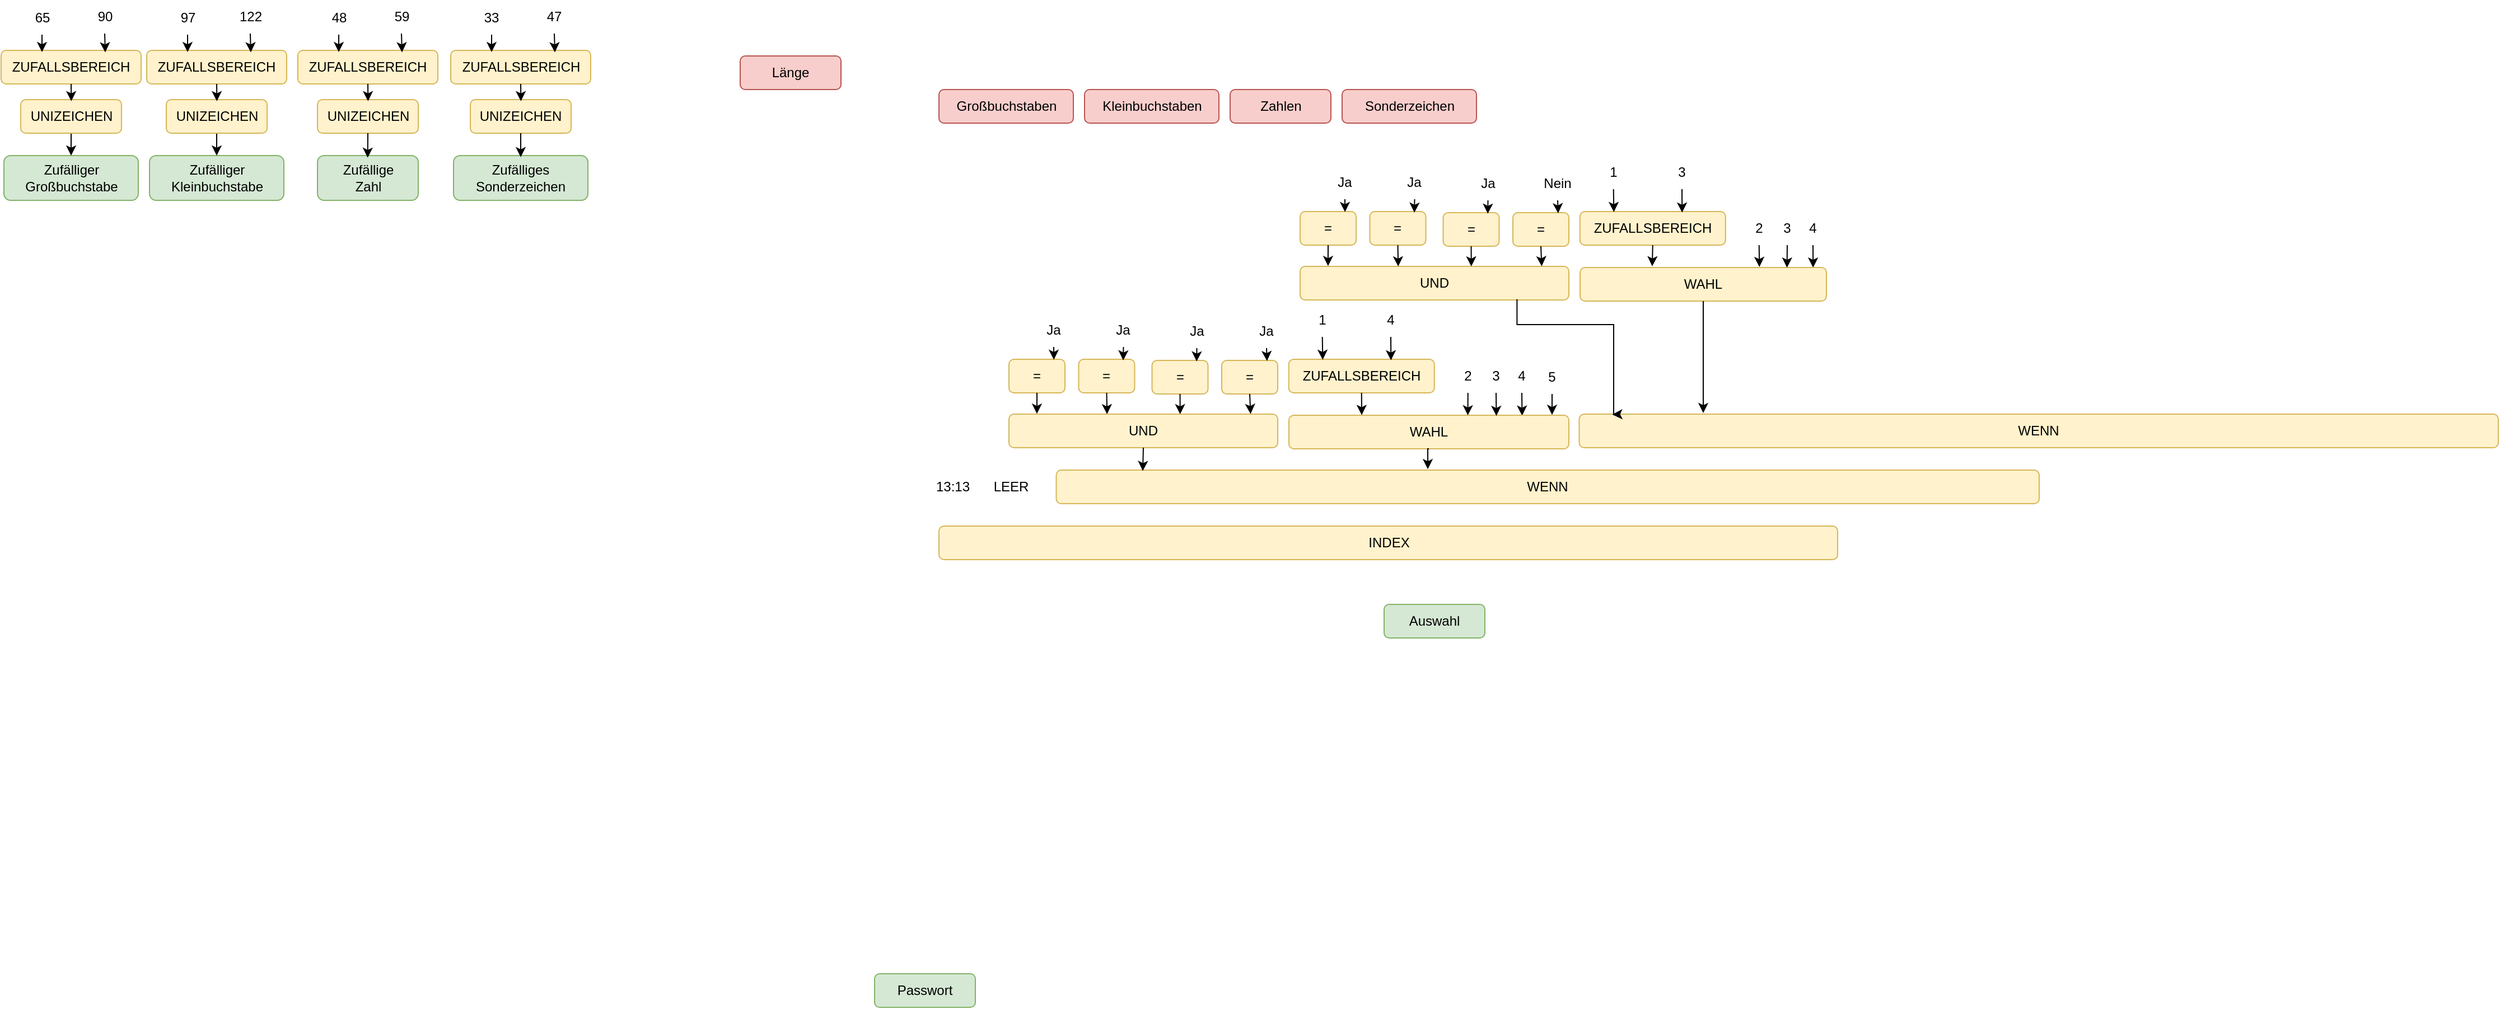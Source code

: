 <mxfile version="21.8.1" type="github">
  <diagram name="Seite-1" id="nKYYwXj5oOyGXuHnyCno">
    <mxGraphModel dx="2876" dy="1071" grid="1" gridSize="10" guides="1" tooltips="1" connect="1" arrows="1" fold="1" page="1" pageScale="1" pageWidth="827" pageHeight="1169" math="0" shadow="0">
      <root>
        <mxCell id="0" />
        <mxCell id="1" parent="0" />
        <mxCell id="CdOR40OmgFl1oFGRCvYQ-68" value="3" style="text;html=1;strokeColor=none;fillColor=none;align=center;verticalAlign=middle;whiteSpace=wrap;rounded=0;" vertex="1" parent="1">
          <mxGeometry x="515" y="351" width="60" height="30" as="geometry" />
        </mxCell>
        <mxCell id="CdOR40OmgFl1oFGRCvYQ-69" value="4" style="text;html=1;strokeColor=none;fillColor=none;align=center;verticalAlign=middle;whiteSpace=wrap;rounded=0;" vertex="1" parent="1">
          <mxGeometry x="538" y="351" width="60" height="30" as="geometry" />
        </mxCell>
        <mxCell id="CdOR40OmgFl1oFGRCvYQ-84" style="edgeStyle=orthogonalEdgeStyle;rounded=0;orthogonalLoop=1;jettySize=auto;html=1;exitX=0.5;exitY=1;exitDx=0;exitDy=0;entryX=0.833;entryY=0.011;entryDx=0;entryDy=0;entryPerimeter=0;" edge="1" parent="1" source="CdOR40OmgFl1oFGRCvYQ-69" target="CdOR40OmgFl1oFGRCvYQ-63">
          <mxGeometry relative="1" as="geometry" />
        </mxCell>
        <mxCell id="CdOR40OmgFl1oFGRCvYQ-70" value="5" style="text;html=1;strokeColor=none;fillColor=none;align=center;verticalAlign=middle;whiteSpace=wrap;rounded=0;" vertex="1" parent="1">
          <mxGeometry x="565" y="352" width="60" height="30" as="geometry" />
        </mxCell>
        <mxCell id="CdOR40OmgFl1oFGRCvYQ-1" value="Länge" style="rounded=1;whiteSpace=wrap;html=1;fillColor=#f8cecc;strokeColor=#b85450;" vertex="1" parent="1">
          <mxGeometry x="-130" y="80" width="90" height="30" as="geometry" />
        </mxCell>
        <mxCell id="CdOR40OmgFl1oFGRCvYQ-2" value="Großbuchstaben" style="rounded=1;whiteSpace=wrap;html=1;fillColor=#f8cecc;strokeColor=#b85450;" vertex="1" parent="1">
          <mxGeometry x="47.5" y="110" width="120" height="30" as="geometry" />
        </mxCell>
        <mxCell id="CdOR40OmgFl1oFGRCvYQ-4" value="Kleinbuchstaben" style="rounded=1;whiteSpace=wrap;html=1;fillColor=#f8cecc;strokeColor=#b85450;" vertex="1" parent="1">
          <mxGeometry x="177.5" y="110" width="120" height="30" as="geometry" />
        </mxCell>
        <mxCell id="CdOR40OmgFl1oFGRCvYQ-5" value="Zahlen" style="rounded=1;whiteSpace=wrap;html=1;fillColor=#f8cecc;strokeColor=#b85450;" vertex="1" parent="1">
          <mxGeometry x="307.5" y="110" width="90" height="30" as="geometry" />
        </mxCell>
        <mxCell id="CdOR40OmgFl1oFGRCvYQ-6" value="Sonderzeichen" style="rounded=1;whiteSpace=wrap;html=1;fillColor=#f8cecc;strokeColor=#b85450;" vertex="1" parent="1">
          <mxGeometry x="407.5" y="110" width="120" height="30" as="geometry" />
        </mxCell>
        <mxCell id="CdOR40OmgFl1oFGRCvYQ-8" value="Passwort" style="rounded=1;whiteSpace=wrap;html=1;fillColor=#d5e8d4;strokeColor=#82b366;" vertex="1" parent="1">
          <mxGeometry x="-10" y="900" width="90" height="30" as="geometry" />
        </mxCell>
        <mxCell id="CdOR40OmgFl1oFGRCvYQ-9" value="Auswahl" style="rounded=1;whiteSpace=wrap;html=1;fillColor=#d5e8d4;strokeColor=#82b366;" vertex="1" parent="1">
          <mxGeometry x="445" y="570" width="90" height="30" as="geometry" />
        </mxCell>
        <mxCell id="CdOR40OmgFl1oFGRCvYQ-11" value="Zufälliger&lt;br&gt;Großbuchstabe" style="rounded=1;whiteSpace=wrap;html=1;fillColor=#d5e8d4;strokeColor=#82b366;" vertex="1" parent="1">
          <mxGeometry x="-787.5" y="169" width="120" height="40" as="geometry" />
        </mxCell>
        <mxCell id="CdOR40OmgFl1oFGRCvYQ-12" value="Zufälliger&lt;br&gt;Kleinbuchstabe" style="rounded=1;whiteSpace=wrap;html=1;fillColor=#d5e8d4;strokeColor=#82b366;" vertex="1" parent="1">
          <mxGeometry x="-657.5" y="169" width="120" height="40" as="geometry" />
        </mxCell>
        <mxCell id="CdOR40OmgFl1oFGRCvYQ-14" value="Zufällige&lt;br&gt;Zahl" style="rounded=1;whiteSpace=wrap;html=1;fillColor=#d5e8d4;strokeColor=#82b366;" vertex="1" parent="1">
          <mxGeometry x="-507.5" y="169" width="90" height="40" as="geometry" />
        </mxCell>
        <mxCell id="CdOR40OmgFl1oFGRCvYQ-15" value="Zufälliges&lt;br&gt;Sonderzeichen" style="rounded=1;whiteSpace=wrap;html=1;fillColor=#d5e8d4;strokeColor=#82b366;" vertex="1" parent="1">
          <mxGeometry x="-386" y="169" width="120" height="40" as="geometry" />
        </mxCell>
        <mxCell id="CdOR40OmgFl1oFGRCvYQ-17" value="UNIZEICHEN" style="rounded=1;whiteSpace=wrap;html=1;fillColor=#fff2cc;strokeColor=#d6b656;" vertex="1" parent="1">
          <mxGeometry x="-371" y="119" width="90" height="30" as="geometry" />
        </mxCell>
        <mxCell id="CdOR40OmgFl1oFGRCvYQ-18" value="ZUFALLSBEREICH" style="rounded=1;whiteSpace=wrap;html=1;fillColor=#fff2cc;strokeColor=#d6b656;" vertex="1" parent="1">
          <mxGeometry x="-388.5" y="75" width="125" height="30" as="geometry" />
        </mxCell>
        <mxCell id="CdOR40OmgFl1oFGRCvYQ-19" value="33" style="text;html=1;strokeColor=none;fillColor=none;align=center;verticalAlign=middle;whiteSpace=wrap;rounded=0;" vertex="1" parent="1">
          <mxGeometry x="-382" y="31" width="60" height="30" as="geometry" />
        </mxCell>
        <mxCell id="CdOR40OmgFl1oFGRCvYQ-20" value="47" style="text;html=1;strokeColor=none;fillColor=none;align=center;verticalAlign=middle;whiteSpace=wrap;rounded=0;" vertex="1" parent="1">
          <mxGeometry x="-326" y="30" width="60" height="30" as="geometry" />
        </mxCell>
        <mxCell id="CdOR40OmgFl1oFGRCvYQ-22" style="edgeStyle=orthogonalEdgeStyle;rounded=0;orthogonalLoop=1;jettySize=auto;html=1;exitX=0.5;exitY=1;exitDx=0;exitDy=0;entryX=0.292;entryY=0.051;entryDx=0;entryDy=0;entryPerimeter=0;" edge="1" parent="1" source="CdOR40OmgFl1oFGRCvYQ-19" target="CdOR40OmgFl1oFGRCvYQ-18">
          <mxGeometry relative="1" as="geometry" />
        </mxCell>
        <mxCell id="CdOR40OmgFl1oFGRCvYQ-23" style="edgeStyle=orthogonalEdgeStyle;rounded=0;orthogonalLoop=1;jettySize=auto;html=1;exitX=0.5;exitY=1;exitDx=0;exitDy=0;entryX=0.744;entryY=0.058;entryDx=0;entryDy=0;entryPerimeter=0;" edge="1" parent="1" source="CdOR40OmgFl1oFGRCvYQ-20" target="CdOR40OmgFl1oFGRCvYQ-18">
          <mxGeometry relative="1" as="geometry" />
        </mxCell>
        <mxCell id="CdOR40OmgFl1oFGRCvYQ-24" style="edgeStyle=orthogonalEdgeStyle;rounded=0;orthogonalLoop=1;jettySize=auto;html=1;exitX=0.5;exitY=1;exitDx=0;exitDy=0;entryX=0.502;entryY=0.046;entryDx=0;entryDy=0;entryPerimeter=0;" edge="1" parent="1" source="CdOR40OmgFl1oFGRCvYQ-18" target="CdOR40OmgFl1oFGRCvYQ-17">
          <mxGeometry relative="1" as="geometry" />
        </mxCell>
        <mxCell id="CdOR40OmgFl1oFGRCvYQ-25" style="edgeStyle=orthogonalEdgeStyle;rounded=0;orthogonalLoop=1;jettySize=auto;html=1;exitX=0.5;exitY=1;exitDx=0;exitDy=0;entryX=0.5;entryY=0.035;entryDx=0;entryDy=0;entryPerimeter=0;" edge="1" parent="1" source="CdOR40OmgFl1oFGRCvYQ-17" target="CdOR40OmgFl1oFGRCvYQ-15">
          <mxGeometry relative="1" as="geometry" />
        </mxCell>
        <mxCell id="CdOR40OmgFl1oFGRCvYQ-56" style="edgeStyle=orthogonalEdgeStyle;rounded=0;orthogonalLoop=1;jettySize=auto;html=1;exitX=0.5;exitY=1;exitDx=0;exitDy=0;entryX=0.5;entryY=0;entryDx=0;entryDy=0;" edge="1" parent="1" source="CdOR40OmgFl1oFGRCvYQ-26" target="CdOR40OmgFl1oFGRCvYQ-12">
          <mxGeometry relative="1" as="geometry" />
        </mxCell>
        <mxCell id="CdOR40OmgFl1oFGRCvYQ-26" value="UNIZEICHEN" style="rounded=1;whiteSpace=wrap;html=1;fillColor=#fff2cc;strokeColor=#d6b656;" vertex="1" parent="1">
          <mxGeometry x="-642.5" y="119" width="90" height="30" as="geometry" />
        </mxCell>
        <mxCell id="CdOR40OmgFl1oFGRCvYQ-27" value="ZUFALLSBEREICH" style="rounded=1;whiteSpace=wrap;html=1;fillColor=#fff2cc;strokeColor=#d6b656;" vertex="1" parent="1">
          <mxGeometry x="-660" y="75" width="125" height="30" as="geometry" />
        </mxCell>
        <mxCell id="CdOR40OmgFl1oFGRCvYQ-28" value="97" style="text;html=1;strokeColor=none;fillColor=none;align=center;verticalAlign=middle;whiteSpace=wrap;rounded=0;" vertex="1" parent="1">
          <mxGeometry x="-653.5" y="31" width="60" height="30" as="geometry" />
        </mxCell>
        <mxCell id="CdOR40OmgFl1oFGRCvYQ-29" value="122" style="text;html=1;strokeColor=none;fillColor=none;align=center;verticalAlign=middle;whiteSpace=wrap;rounded=0;" vertex="1" parent="1">
          <mxGeometry x="-597.5" y="30" width="60" height="30" as="geometry" />
        </mxCell>
        <mxCell id="CdOR40OmgFl1oFGRCvYQ-30" style="edgeStyle=orthogonalEdgeStyle;rounded=0;orthogonalLoop=1;jettySize=auto;html=1;exitX=0.5;exitY=1;exitDx=0;exitDy=0;entryX=0.292;entryY=0.051;entryDx=0;entryDy=0;entryPerimeter=0;" edge="1" parent="1" source="CdOR40OmgFl1oFGRCvYQ-28" target="CdOR40OmgFl1oFGRCvYQ-27">
          <mxGeometry relative="1" as="geometry" />
        </mxCell>
        <mxCell id="CdOR40OmgFl1oFGRCvYQ-31" style="edgeStyle=orthogonalEdgeStyle;rounded=0;orthogonalLoop=1;jettySize=auto;html=1;exitX=0.5;exitY=1;exitDx=0;exitDy=0;entryX=0.744;entryY=0.058;entryDx=0;entryDy=0;entryPerimeter=0;" edge="1" parent="1" source="CdOR40OmgFl1oFGRCvYQ-29" target="CdOR40OmgFl1oFGRCvYQ-27">
          <mxGeometry relative="1" as="geometry" />
        </mxCell>
        <mxCell id="CdOR40OmgFl1oFGRCvYQ-32" style="edgeStyle=orthogonalEdgeStyle;rounded=0;orthogonalLoop=1;jettySize=auto;html=1;exitX=0.5;exitY=1;exitDx=0;exitDy=0;entryX=0.502;entryY=0.046;entryDx=0;entryDy=0;entryPerimeter=0;" edge="1" parent="1" source="CdOR40OmgFl1oFGRCvYQ-27" target="CdOR40OmgFl1oFGRCvYQ-26">
          <mxGeometry relative="1" as="geometry" />
        </mxCell>
        <mxCell id="CdOR40OmgFl1oFGRCvYQ-57" style="edgeStyle=orthogonalEdgeStyle;rounded=0;orthogonalLoop=1;jettySize=auto;html=1;exitX=0.5;exitY=1;exitDx=0;exitDy=0;entryX=0.5;entryY=0;entryDx=0;entryDy=0;" edge="1" parent="1" source="CdOR40OmgFl1oFGRCvYQ-33" target="CdOR40OmgFl1oFGRCvYQ-11">
          <mxGeometry relative="1" as="geometry" />
        </mxCell>
        <mxCell id="CdOR40OmgFl1oFGRCvYQ-33" value="UNIZEICHEN" style="rounded=1;whiteSpace=wrap;html=1;fillColor=#fff2cc;strokeColor=#d6b656;" vertex="1" parent="1">
          <mxGeometry x="-772.5" y="119" width="90" height="30" as="geometry" />
        </mxCell>
        <mxCell id="CdOR40OmgFl1oFGRCvYQ-34" value="ZUFALLSBEREICH" style="rounded=1;whiteSpace=wrap;html=1;fillColor=#fff2cc;strokeColor=#d6b656;" vertex="1" parent="1">
          <mxGeometry x="-790" y="75" width="125" height="30" as="geometry" />
        </mxCell>
        <mxCell id="CdOR40OmgFl1oFGRCvYQ-35" value="65" style="text;html=1;strokeColor=none;fillColor=none;align=center;verticalAlign=middle;whiteSpace=wrap;rounded=0;" vertex="1" parent="1">
          <mxGeometry x="-783.5" y="31" width="60" height="30" as="geometry" />
        </mxCell>
        <mxCell id="CdOR40OmgFl1oFGRCvYQ-36" value="90" style="text;html=1;strokeColor=none;fillColor=none;align=center;verticalAlign=middle;whiteSpace=wrap;rounded=0;" vertex="1" parent="1">
          <mxGeometry x="-727.5" y="30" width="60" height="30" as="geometry" />
        </mxCell>
        <mxCell id="CdOR40OmgFl1oFGRCvYQ-37" style="edgeStyle=orthogonalEdgeStyle;rounded=0;orthogonalLoop=1;jettySize=auto;html=1;exitX=0.5;exitY=1;exitDx=0;exitDy=0;entryX=0.292;entryY=0.051;entryDx=0;entryDy=0;entryPerimeter=0;" edge="1" parent="1" source="CdOR40OmgFl1oFGRCvYQ-35" target="CdOR40OmgFl1oFGRCvYQ-34">
          <mxGeometry relative="1" as="geometry" />
        </mxCell>
        <mxCell id="CdOR40OmgFl1oFGRCvYQ-38" style="edgeStyle=orthogonalEdgeStyle;rounded=0;orthogonalLoop=1;jettySize=auto;html=1;exitX=0.5;exitY=1;exitDx=0;exitDy=0;entryX=0.744;entryY=0.058;entryDx=0;entryDy=0;entryPerimeter=0;" edge="1" parent="1" source="CdOR40OmgFl1oFGRCvYQ-36" target="CdOR40OmgFl1oFGRCvYQ-34">
          <mxGeometry relative="1" as="geometry" />
        </mxCell>
        <mxCell id="CdOR40OmgFl1oFGRCvYQ-39" style="edgeStyle=orthogonalEdgeStyle;rounded=0;orthogonalLoop=1;jettySize=auto;html=1;exitX=0.5;exitY=1;exitDx=0;exitDy=0;entryX=0.502;entryY=0.046;entryDx=0;entryDy=0;entryPerimeter=0;" edge="1" parent="1" source="CdOR40OmgFl1oFGRCvYQ-34" target="CdOR40OmgFl1oFGRCvYQ-33">
          <mxGeometry relative="1" as="geometry" />
        </mxCell>
        <mxCell id="CdOR40OmgFl1oFGRCvYQ-47" value="UNIZEICHEN" style="rounded=1;whiteSpace=wrap;html=1;fillColor=#fff2cc;strokeColor=#d6b656;" vertex="1" parent="1">
          <mxGeometry x="-507.5" y="119" width="90" height="30" as="geometry" />
        </mxCell>
        <mxCell id="CdOR40OmgFl1oFGRCvYQ-48" value="ZUFALLSBEREICH" style="rounded=1;whiteSpace=wrap;html=1;fillColor=#fff2cc;strokeColor=#d6b656;" vertex="1" parent="1">
          <mxGeometry x="-525" y="75" width="125" height="30" as="geometry" />
        </mxCell>
        <mxCell id="CdOR40OmgFl1oFGRCvYQ-49" value="48" style="text;html=1;strokeColor=none;fillColor=none;align=center;verticalAlign=middle;whiteSpace=wrap;rounded=0;" vertex="1" parent="1">
          <mxGeometry x="-518.5" y="31" width="60" height="30" as="geometry" />
        </mxCell>
        <mxCell id="CdOR40OmgFl1oFGRCvYQ-50" value="59" style="text;html=1;strokeColor=none;fillColor=none;align=center;verticalAlign=middle;whiteSpace=wrap;rounded=0;" vertex="1" parent="1">
          <mxGeometry x="-462.5" y="30" width="60" height="30" as="geometry" />
        </mxCell>
        <mxCell id="CdOR40OmgFl1oFGRCvYQ-51" style="edgeStyle=orthogonalEdgeStyle;rounded=0;orthogonalLoop=1;jettySize=auto;html=1;exitX=0.5;exitY=1;exitDx=0;exitDy=0;entryX=0.292;entryY=0.051;entryDx=0;entryDy=0;entryPerimeter=0;" edge="1" parent="1" source="CdOR40OmgFl1oFGRCvYQ-49" target="CdOR40OmgFl1oFGRCvYQ-48">
          <mxGeometry relative="1" as="geometry" />
        </mxCell>
        <mxCell id="CdOR40OmgFl1oFGRCvYQ-52" style="edgeStyle=orthogonalEdgeStyle;rounded=0;orthogonalLoop=1;jettySize=auto;html=1;exitX=0.5;exitY=1;exitDx=0;exitDy=0;entryX=0.744;entryY=0.058;entryDx=0;entryDy=0;entryPerimeter=0;" edge="1" parent="1" source="CdOR40OmgFl1oFGRCvYQ-50" target="CdOR40OmgFl1oFGRCvYQ-48">
          <mxGeometry relative="1" as="geometry" />
        </mxCell>
        <mxCell id="CdOR40OmgFl1oFGRCvYQ-53" style="edgeStyle=orthogonalEdgeStyle;rounded=0;orthogonalLoop=1;jettySize=auto;html=1;exitX=0.5;exitY=1;exitDx=0;exitDy=0;entryX=0.502;entryY=0.046;entryDx=0;entryDy=0;entryPerimeter=0;" edge="1" parent="1" source="CdOR40OmgFl1oFGRCvYQ-48" target="CdOR40OmgFl1oFGRCvYQ-47">
          <mxGeometry relative="1" as="geometry" />
        </mxCell>
        <mxCell id="CdOR40OmgFl1oFGRCvYQ-54" style="edgeStyle=orthogonalEdgeStyle;rounded=0;orthogonalLoop=1;jettySize=auto;html=1;exitX=0.5;exitY=1;exitDx=0;exitDy=0;entryX=0.498;entryY=0.048;entryDx=0;entryDy=0;entryPerimeter=0;" edge="1" parent="1" source="CdOR40OmgFl1oFGRCvYQ-47" target="CdOR40OmgFl1oFGRCvYQ-14">
          <mxGeometry relative="1" as="geometry" />
        </mxCell>
        <mxCell id="CdOR40OmgFl1oFGRCvYQ-58" value="INDEX" style="rounded=1;whiteSpace=wrap;html=1;fillColor=#fff2cc;strokeColor=#d6b656;" vertex="1" parent="1">
          <mxGeometry x="47.5" y="500" width="802.5" height="30" as="geometry" />
        </mxCell>
        <mxCell id="CdOR40OmgFl1oFGRCvYQ-59" value="13:13" style="text;html=1;strokeColor=none;fillColor=none;align=center;verticalAlign=middle;whiteSpace=wrap;rounded=0;" vertex="1" parent="1">
          <mxGeometry x="30" y="450" width="60" height="30" as="geometry" />
        </mxCell>
        <mxCell id="CdOR40OmgFl1oFGRCvYQ-60" value="LEER" style="text;html=1;strokeColor=none;fillColor=none;align=center;verticalAlign=middle;whiteSpace=wrap;rounded=0;" vertex="1" parent="1">
          <mxGeometry x="82.25" y="450" width="60" height="30" as="geometry" />
        </mxCell>
        <mxCell id="CdOR40OmgFl1oFGRCvYQ-61" value="WENN" style="rounded=1;whiteSpace=wrap;html=1;fillColor=#fff2cc;strokeColor=#d6b656;" vertex="1" parent="1">
          <mxGeometry x="152.25" y="450" width="877.75" height="30" as="geometry" />
        </mxCell>
        <mxCell id="CdOR40OmgFl1oFGRCvYQ-62" value="UND" style="rounded=1;whiteSpace=wrap;html=1;fillColor=#fff2cc;strokeColor=#d6b656;" vertex="1" parent="1">
          <mxGeometry x="110" y="400" width="240" height="30" as="geometry" />
        </mxCell>
        <mxCell id="CdOR40OmgFl1oFGRCvYQ-63" value="WAHL" style="rounded=1;whiteSpace=wrap;html=1;fillColor=#fff2cc;strokeColor=#d6b656;" vertex="1" parent="1">
          <mxGeometry x="360" y="401" width="250" height="30" as="geometry" />
        </mxCell>
        <mxCell id="CdOR40OmgFl1oFGRCvYQ-64" value="ZUFALLSBEREICH" style="rounded=1;whiteSpace=wrap;html=1;fillColor=#fff2cc;strokeColor=#d6b656;" vertex="1" parent="1">
          <mxGeometry x="359.87" y="351" width="130" height="30" as="geometry" />
        </mxCell>
        <mxCell id="CdOR40OmgFl1oFGRCvYQ-65" value="1" style="text;html=1;strokeColor=none;fillColor=none;align=center;verticalAlign=middle;whiteSpace=wrap;rounded=0;" vertex="1" parent="1">
          <mxGeometry x="359.87" y="301" width="60" height="30" as="geometry" />
        </mxCell>
        <mxCell id="CdOR40OmgFl1oFGRCvYQ-66" value="4" style="text;html=1;strokeColor=none;fillColor=none;align=center;verticalAlign=middle;whiteSpace=wrap;rounded=0;" vertex="1" parent="1">
          <mxGeometry x="421" y="301" width="60" height="30" as="geometry" />
        </mxCell>
        <mxCell id="CdOR40OmgFl1oFGRCvYQ-67" value="2" style="text;html=1;strokeColor=none;fillColor=none;align=center;verticalAlign=middle;whiteSpace=wrap;rounded=0;" vertex="1" parent="1">
          <mxGeometry x="489.87" y="351" width="60" height="30" as="geometry" />
        </mxCell>
        <mxCell id="CdOR40OmgFl1oFGRCvYQ-71" value="=" style="rounded=1;whiteSpace=wrap;html=1;fillColor=#fff2cc;strokeColor=#d6b656;" vertex="1" parent="1">
          <mxGeometry x="110" y="351" width="50" height="30" as="geometry" />
        </mxCell>
        <mxCell id="CdOR40OmgFl1oFGRCvYQ-72" value="Ja" style="text;html=1;strokeColor=none;fillColor=none;align=center;verticalAlign=middle;whiteSpace=wrap;rounded=0;" vertex="1" parent="1">
          <mxGeometry x="120" y="310" width="60" height="30" as="geometry" />
        </mxCell>
        <mxCell id="CdOR40OmgFl1oFGRCvYQ-73" value="=" style="rounded=1;whiteSpace=wrap;html=1;fillColor=#fff2cc;strokeColor=#d6b656;" vertex="1" parent="1">
          <mxGeometry x="172.25" y="351" width="50" height="30" as="geometry" />
        </mxCell>
        <mxCell id="CdOR40OmgFl1oFGRCvYQ-74" value="Ja" style="text;html=1;strokeColor=none;fillColor=none;align=center;verticalAlign=middle;whiteSpace=wrap;rounded=0;" vertex="1" parent="1">
          <mxGeometry x="182.25" y="310" width="60" height="30" as="geometry" />
        </mxCell>
        <mxCell id="CdOR40OmgFl1oFGRCvYQ-75" value="=" style="rounded=1;whiteSpace=wrap;html=1;fillColor=#fff2cc;strokeColor=#d6b656;" vertex="1" parent="1">
          <mxGeometry x="237.75" y="352" width="50" height="30" as="geometry" />
        </mxCell>
        <mxCell id="CdOR40OmgFl1oFGRCvYQ-76" value="Ja" style="text;html=1;strokeColor=none;fillColor=none;align=center;verticalAlign=middle;whiteSpace=wrap;rounded=0;" vertex="1" parent="1">
          <mxGeometry x="247.75" y="311" width="60" height="30" as="geometry" />
        </mxCell>
        <mxCell id="CdOR40OmgFl1oFGRCvYQ-77" value="=" style="rounded=1;whiteSpace=wrap;html=1;fillColor=#fff2cc;strokeColor=#d6b656;" vertex="1" parent="1">
          <mxGeometry x="300" y="352" width="50" height="30" as="geometry" />
        </mxCell>
        <mxCell id="CdOR40OmgFl1oFGRCvYQ-78" value="Ja" style="text;html=1;strokeColor=none;fillColor=none;align=center;verticalAlign=middle;whiteSpace=wrap;rounded=0;" vertex="1" parent="1">
          <mxGeometry x="310" y="311" width="60" height="30" as="geometry" />
        </mxCell>
        <mxCell id="CdOR40OmgFl1oFGRCvYQ-79" style="edgeStyle=orthogonalEdgeStyle;rounded=0;orthogonalLoop=1;jettySize=auto;html=1;exitX=0.5;exitY=1;exitDx=0;exitDy=0;entryX=0.088;entryY=0.026;entryDx=0;entryDy=0;entryPerimeter=0;" edge="1" parent="1" source="CdOR40OmgFl1oFGRCvYQ-62" target="CdOR40OmgFl1oFGRCvYQ-61">
          <mxGeometry relative="1" as="geometry" />
        </mxCell>
        <mxCell id="CdOR40OmgFl1oFGRCvYQ-80" style="edgeStyle=orthogonalEdgeStyle;rounded=0;orthogonalLoop=1;jettySize=auto;html=1;exitX=0.5;exitY=1;exitDx=0;exitDy=0;entryX=0.378;entryY=-0.03;entryDx=0;entryDy=0;entryPerimeter=0;" edge="1" parent="1" source="CdOR40OmgFl1oFGRCvYQ-63" target="CdOR40OmgFl1oFGRCvYQ-61">
          <mxGeometry relative="1" as="geometry" />
        </mxCell>
        <mxCell id="CdOR40OmgFl1oFGRCvYQ-82" style="edgeStyle=orthogonalEdgeStyle;rounded=0;orthogonalLoop=1;jettySize=auto;html=1;exitX=0.5;exitY=1;exitDx=0;exitDy=0;entryX=0.26;entryY=-0.006;entryDx=0;entryDy=0;entryPerimeter=0;" edge="1" parent="1" source="CdOR40OmgFl1oFGRCvYQ-64" target="CdOR40OmgFl1oFGRCvYQ-63">
          <mxGeometry relative="1" as="geometry" />
        </mxCell>
        <mxCell id="CdOR40OmgFl1oFGRCvYQ-83" style="edgeStyle=orthogonalEdgeStyle;rounded=0;orthogonalLoop=1;jettySize=auto;html=1;exitX=0.5;exitY=1;exitDx=0;exitDy=0;entryX=0.94;entryY=-0.011;entryDx=0;entryDy=0;entryPerimeter=0;" edge="1" parent="1" source="CdOR40OmgFl1oFGRCvYQ-70" target="CdOR40OmgFl1oFGRCvYQ-63">
          <mxGeometry relative="1" as="geometry" />
        </mxCell>
        <mxCell id="CdOR40OmgFl1oFGRCvYQ-85" style="edgeStyle=orthogonalEdgeStyle;rounded=0;orthogonalLoop=1;jettySize=auto;html=1;exitX=0.5;exitY=1;exitDx=0;exitDy=0;entryX=0.741;entryY=0.019;entryDx=0;entryDy=0;entryPerimeter=0;" edge="1" parent="1" source="CdOR40OmgFl1oFGRCvYQ-68" target="CdOR40OmgFl1oFGRCvYQ-63">
          <mxGeometry relative="1" as="geometry" />
        </mxCell>
        <mxCell id="CdOR40OmgFl1oFGRCvYQ-86" style="edgeStyle=orthogonalEdgeStyle;rounded=0;orthogonalLoop=1;jettySize=auto;html=1;exitX=0.5;exitY=1;exitDx=0;exitDy=0;entryX=0.639;entryY=0.002;entryDx=0;entryDy=0;entryPerimeter=0;" edge="1" parent="1" source="CdOR40OmgFl1oFGRCvYQ-67" target="CdOR40OmgFl1oFGRCvYQ-63">
          <mxGeometry relative="1" as="geometry" />
        </mxCell>
        <mxCell id="CdOR40OmgFl1oFGRCvYQ-87" style="edgeStyle=orthogonalEdgeStyle;rounded=0;orthogonalLoop=1;jettySize=auto;html=1;exitX=0.5;exitY=1;exitDx=0;exitDy=0;entryX=0.233;entryY=0.015;entryDx=0;entryDy=0;entryPerimeter=0;" edge="1" parent="1" source="CdOR40OmgFl1oFGRCvYQ-65" target="CdOR40OmgFl1oFGRCvYQ-64">
          <mxGeometry relative="1" as="geometry" />
        </mxCell>
        <mxCell id="CdOR40OmgFl1oFGRCvYQ-88" style="edgeStyle=orthogonalEdgeStyle;rounded=0;orthogonalLoop=1;jettySize=auto;html=1;exitX=0.5;exitY=1;exitDx=0;exitDy=0;entryX=0.702;entryY=0.03;entryDx=0;entryDy=0;entryPerimeter=0;" edge="1" parent="1" source="CdOR40OmgFl1oFGRCvYQ-66" target="CdOR40OmgFl1oFGRCvYQ-64">
          <mxGeometry relative="1" as="geometry" />
        </mxCell>
        <mxCell id="CdOR40OmgFl1oFGRCvYQ-89" style="edgeStyle=orthogonalEdgeStyle;rounded=0;orthogonalLoop=1;jettySize=auto;html=1;exitX=0.5;exitY=1;exitDx=0;exitDy=0;entryX=0.802;entryY=0.013;entryDx=0;entryDy=0;entryPerimeter=0;" edge="1" parent="1" source="CdOR40OmgFl1oFGRCvYQ-72" target="CdOR40OmgFl1oFGRCvYQ-71">
          <mxGeometry relative="1" as="geometry" />
        </mxCell>
        <mxCell id="CdOR40OmgFl1oFGRCvYQ-90" style="edgeStyle=orthogonalEdgeStyle;rounded=0;orthogonalLoop=1;jettySize=auto;html=1;exitX=0.5;exitY=1;exitDx=0;exitDy=0;entryX=0.795;entryY=0.032;entryDx=0;entryDy=0;entryPerimeter=0;" edge="1" parent="1" source="CdOR40OmgFl1oFGRCvYQ-74" target="CdOR40OmgFl1oFGRCvYQ-73">
          <mxGeometry relative="1" as="geometry" />
        </mxCell>
        <mxCell id="CdOR40OmgFl1oFGRCvYQ-91" style="edgeStyle=orthogonalEdgeStyle;rounded=0;orthogonalLoop=1;jettySize=auto;html=1;exitX=0.5;exitY=1;exitDx=0;exitDy=0;entryX=0.797;entryY=0.031;entryDx=0;entryDy=0;entryPerimeter=0;" edge="1" parent="1" source="CdOR40OmgFl1oFGRCvYQ-76" target="CdOR40OmgFl1oFGRCvYQ-75">
          <mxGeometry relative="1" as="geometry" />
        </mxCell>
        <mxCell id="CdOR40OmgFl1oFGRCvYQ-92" style="edgeStyle=orthogonalEdgeStyle;rounded=0;orthogonalLoop=1;jettySize=auto;html=1;exitX=0.5;exitY=1;exitDx=0;exitDy=0;entryX=0.809;entryY=0.018;entryDx=0;entryDy=0;entryPerimeter=0;" edge="1" parent="1" source="CdOR40OmgFl1oFGRCvYQ-78" target="CdOR40OmgFl1oFGRCvYQ-77">
          <mxGeometry relative="1" as="geometry" />
        </mxCell>
        <mxCell id="CdOR40OmgFl1oFGRCvYQ-93" style="edgeStyle=orthogonalEdgeStyle;rounded=0;orthogonalLoop=1;jettySize=auto;html=1;exitX=0.5;exitY=1;exitDx=0;exitDy=0;entryX=0.104;entryY=-0.012;entryDx=0;entryDy=0;entryPerimeter=0;" edge="1" parent="1" source="CdOR40OmgFl1oFGRCvYQ-71" target="CdOR40OmgFl1oFGRCvYQ-62">
          <mxGeometry relative="1" as="geometry" />
        </mxCell>
        <mxCell id="CdOR40OmgFl1oFGRCvYQ-94" style="edgeStyle=orthogonalEdgeStyle;rounded=0;orthogonalLoop=1;jettySize=auto;html=1;exitX=0.5;exitY=1;exitDx=0;exitDy=0;entryX=0.365;entryY=0.001;entryDx=0;entryDy=0;entryPerimeter=0;" edge="1" parent="1" source="CdOR40OmgFl1oFGRCvYQ-73" target="CdOR40OmgFl1oFGRCvYQ-62">
          <mxGeometry relative="1" as="geometry" />
        </mxCell>
        <mxCell id="CdOR40OmgFl1oFGRCvYQ-95" style="edgeStyle=orthogonalEdgeStyle;rounded=0;orthogonalLoop=1;jettySize=auto;html=1;exitX=0.5;exitY=1;exitDx=0;exitDy=0;entryX=0.637;entryY=0.001;entryDx=0;entryDy=0;entryPerimeter=0;" edge="1" parent="1" source="CdOR40OmgFl1oFGRCvYQ-75" target="CdOR40OmgFl1oFGRCvYQ-62">
          <mxGeometry relative="1" as="geometry" />
        </mxCell>
        <mxCell id="CdOR40OmgFl1oFGRCvYQ-96" style="edgeStyle=orthogonalEdgeStyle;rounded=0;orthogonalLoop=1;jettySize=auto;html=1;exitX=0.5;exitY=1;exitDx=0;exitDy=0;entryX=0.899;entryY=-0.005;entryDx=0;entryDy=0;entryPerimeter=0;" edge="1" parent="1" source="CdOR40OmgFl1oFGRCvYQ-77" target="CdOR40OmgFl1oFGRCvYQ-62">
          <mxGeometry relative="1" as="geometry" />
        </mxCell>
        <mxCell id="CdOR40OmgFl1oFGRCvYQ-97" value="3" style="text;html=1;strokeColor=none;fillColor=none;align=center;verticalAlign=middle;whiteSpace=wrap;rounded=0;" vertex="1" parent="1">
          <mxGeometry x="775" y="219" width="60" height="30" as="geometry" />
        </mxCell>
        <mxCell id="CdOR40OmgFl1oFGRCvYQ-98" value="4" style="text;html=1;strokeColor=none;fillColor=none;align=center;verticalAlign=middle;whiteSpace=wrap;rounded=0;" vertex="1" parent="1">
          <mxGeometry x="798" y="219" width="60" height="30" as="geometry" />
        </mxCell>
        <mxCell id="CdOR40OmgFl1oFGRCvYQ-99" style="edgeStyle=orthogonalEdgeStyle;rounded=0;orthogonalLoop=1;jettySize=auto;html=1;exitX=0.5;exitY=1;exitDx=0;exitDy=0;entryX=0.946;entryY=0.003;entryDx=0;entryDy=0;entryPerimeter=0;" edge="1" parent="1" source="CdOR40OmgFl1oFGRCvYQ-98" target="CdOR40OmgFl1oFGRCvYQ-103">
          <mxGeometry relative="1" as="geometry" />
        </mxCell>
        <mxCell id="CdOR40OmgFl1oFGRCvYQ-101" value="WENN" style="rounded=1;whiteSpace=wrap;html=1;fillColor=#fff2cc;strokeColor=#d6b656;" vertex="1" parent="1">
          <mxGeometry x="619.25" y="400" width="820.75" height="30" as="geometry" />
        </mxCell>
        <mxCell id="CdOR40OmgFl1oFGRCvYQ-102" value="UND" style="rounded=1;whiteSpace=wrap;html=1;fillColor=#fff2cc;strokeColor=#d6b656;" vertex="1" parent="1">
          <mxGeometry x="370" y="268" width="240" height="30" as="geometry" />
        </mxCell>
        <mxCell id="CdOR40OmgFl1oFGRCvYQ-103" value="WAHL" style="rounded=1;whiteSpace=wrap;html=1;fillColor=#fff2cc;strokeColor=#d6b656;" vertex="1" parent="1">
          <mxGeometry x="620" y="269" width="220" height="30" as="geometry" />
        </mxCell>
        <mxCell id="CdOR40OmgFl1oFGRCvYQ-104" value="ZUFALLSBEREICH" style="rounded=1;whiteSpace=wrap;html=1;fillColor=#fff2cc;strokeColor=#d6b656;" vertex="1" parent="1">
          <mxGeometry x="619.87" y="219" width="130" height="30" as="geometry" />
        </mxCell>
        <mxCell id="CdOR40OmgFl1oFGRCvYQ-105" value="1" style="text;html=1;strokeColor=none;fillColor=none;align=center;verticalAlign=middle;whiteSpace=wrap;rounded=0;" vertex="1" parent="1">
          <mxGeometry x="619.87" y="169" width="60" height="30" as="geometry" />
        </mxCell>
        <mxCell id="CdOR40OmgFl1oFGRCvYQ-106" value="3" style="text;html=1;strokeColor=none;fillColor=none;align=center;verticalAlign=middle;whiteSpace=wrap;rounded=0;" vertex="1" parent="1">
          <mxGeometry x="681" y="169" width="60" height="30" as="geometry" />
        </mxCell>
        <mxCell id="CdOR40OmgFl1oFGRCvYQ-107" value="2" style="text;html=1;strokeColor=none;fillColor=none;align=center;verticalAlign=middle;whiteSpace=wrap;rounded=0;" vertex="1" parent="1">
          <mxGeometry x="749.87" y="219" width="60" height="30" as="geometry" />
        </mxCell>
        <mxCell id="CdOR40OmgFl1oFGRCvYQ-108" value="=" style="rounded=1;whiteSpace=wrap;html=1;fillColor=#fff2cc;strokeColor=#d6b656;" vertex="1" parent="1">
          <mxGeometry x="370" y="219" width="50" height="30" as="geometry" />
        </mxCell>
        <mxCell id="CdOR40OmgFl1oFGRCvYQ-109" value="Ja" style="text;html=1;strokeColor=none;fillColor=none;align=center;verticalAlign=middle;whiteSpace=wrap;rounded=0;" vertex="1" parent="1">
          <mxGeometry x="380" y="178" width="60" height="30" as="geometry" />
        </mxCell>
        <mxCell id="CdOR40OmgFl1oFGRCvYQ-110" value="=" style="rounded=1;whiteSpace=wrap;html=1;fillColor=#fff2cc;strokeColor=#d6b656;" vertex="1" parent="1">
          <mxGeometry x="432.25" y="219" width="50" height="30" as="geometry" />
        </mxCell>
        <mxCell id="CdOR40OmgFl1oFGRCvYQ-111" value="Ja" style="text;html=1;strokeColor=none;fillColor=none;align=center;verticalAlign=middle;whiteSpace=wrap;rounded=0;" vertex="1" parent="1">
          <mxGeometry x="442.25" y="178" width="60" height="30" as="geometry" />
        </mxCell>
        <mxCell id="CdOR40OmgFl1oFGRCvYQ-112" value="=" style="rounded=1;whiteSpace=wrap;html=1;fillColor=#fff2cc;strokeColor=#d6b656;" vertex="1" parent="1">
          <mxGeometry x="497.75" y="220" width="50" height="30" as="geometry" />
        </mxCell>
        <mxCell id="CdOR40OmgFl1oFGRCvYQ-113" value="Ja" style="text;html=1;strokeColor=none;fillColor=none;align=center;verticalAlign=middle;whiteSpace=wrap;rounded=0;" vertex="1" parent="1">
          <mxGeometry x="507.75" y="179" width="60" height="30" as="geometry" />
        </mxCell>
        <mxCell id="CdOR40OmgFl1oFGRCvYQ-114" value="=" style="rounded=1;whiteSpace=wrap;html=1;fillColor=#fff2cc;strokeColor=#d6b656;" vertex="1" parent="1">
          <mxGeometry x="560" y="220" width="50" height="30" as="geometry" />
        </mxCell>
        <mxCell id="CdOR40OmgFl1oFGRCvYQ-115" value="Nein" style="text;html=1;strokeColor=none;fillColor=none;align=center;verticalAlign=middle;whiteSpace=wrap;rounded=0;" vertex="1" parent="1">
          <mxGeometry x="570" y="179" width="60" height="30" as="geometry" />
        </mxCell>
        <mxCell id="CdOR40OmgFl1oFGRCvYQ-116" style="edgeStyle=orthogonalEdgeStyle;rounded=0;orthogonalLoop=1;jettySize=auto;html=1;exitX=0.807;exitY=0.978;exitDx=0;exitDy=0;entryX=0.036;entryY=0.011;entryDx=0;entryDy=0;entryPerimeter=0;exitPerimeter=0;" edge="1" parent="1" source="CdOR40OmgFl1oFGRCvYQ-102" target="CdOR40OmgFl1oFGRCvYQ-101">
          <mxGeometry relative="1" as="geometry">
            <Array as="points">
              <mxPoint x="564" y="320" />
              <mxPoint x="650" y="320" />
              <mxPoint x="650" y="400" />
            </Array>
          </mxGeometry>
        </mxCell>
        <mxCell id="CdOR40OmgFl1oFGRCvYQ-117" style="edgeStyle=orthogonalEdgeStyle;rounded=0;orthogonalLoop=1;jettySize=auto;html=1;exitX=0.5;exitY=1;exitDx=0;exitDy=0;" edge="1" parent="1" source="CdOR40OmgFl1oFGRCvYQ-103">
          <mxGeometry relative="1" as="geometry">
            <mxPoint x="730" y="399" as="targetPoint" />
            <Array as="points">
              <mxPoint x="730" y="399" />
            </Array>
          </mxGeometry>
        </mxCell>
        <mxCell id="CdOR40OmgFl1oFGRCvYQ-118" style="edgeStyle=orthogonalEdgeStyle;rounded=0;orthogonalLoop=1;jettySize=auto;html=1;exitX=0.5;exitY=1;exitDx=0;exitDy=0;entryX=0.293;entryY=-0.036;entryDx=0;entryDy=0;entryPerimeter=0;" edge="1" parent="1" source="CdOR40OmgFl1oFGRCvYQ-104" target="CdOR40OmgFl1oFGRCvYQ-103">
          <mxGeometry relative="1" as="geometry" />
        </mxCell>
        <mxCell id="CdOR40OmgFl1oFGRCvYQ-120" style="edgeStyle=orthogonalEdgeStyle;rounded=0;orthogonalLoop=1;jettySize=auto;html=1;exitX=0.5;exitY=1;exitDx=0;exitDy=0;entryX=0.84;entryY=0.003;entryDx=0;entryDy=0;entryPerimeter=0;" edge="1" parent="1" source="CdOR40OmgFl1oFGRCvYQ-97" target="CdOR40OmgFl1oFGRCvYQ-103">
          <mxGeometry relative="1" as="geometry" />
        </mxCell>
        <mxCell id="CdOR40OmgFl1oFGRCvYQ-121" style="edgeStyle=orthogonalEdgeStyle;rounded=0;orthogonalLoop=1;jettySize=auto;html=1;exitX=0.5;exitY=1;exitDx=0;exitDy=0;entryX=0.728;entryY=-0.017;entryDx=0;entryDy=0;entryPerimeter=0;" edge="1" parent="1" source="CdOR40OmgFl1oFGRCvYQ-107" target="CdOR40OmgFl1oFGRCvYQ-103">
          <mxGeometry relative="1" as="geometry" />
        </mxCell>
        <mxCell id="CdOR40OmgFl1oFGRCvYQ-122" style="edgeStyle=orthogonalEdgeStyle;rounded=0;orthogonalLoop=1;jettySize=auto;html=1;exitX=0.5;exitY=1;exitDx=0;exitDy=0;entryX=0.233;entryY=0.015;entryDx=0;entryDy=0;entryPerimeter=0;" edge="1" parent="1" source="CdOR40OmgFl1oFGRCvYQ-105" target="CdOR40OmgFl1oFGRCvYQ-104">
          <mxGeometry relative="1" as="geometry" />
        </mxCell>
        <mxCell id="CdOR40OmgFl1oFGRCvYQ-123" style="edgeStyle=orthogonalEdgeStyle;rounded=0;orthogonalLoop=1;jettySize=auto;html=1;exitX=0.5;exitY=1;exitDx=0;exitDy=0;entryX=0.702;entryY=0.03;entryDx=0;entryDy=0;entryPerimeter=0;" edge="1" parent="1" source="CdOR40OmgFl1oFGRCvYQ-106" target="CdOR40OmgFl1oFGRCvYQ-104">
          <mxGeometry relative="1" as="geometry" />
        </mxCell>
        <mxCell id="CdOR40OmgFl1oFGRCvYQ-124" style="edgeStyle=orthogonalEdgeStyle;rounded=0;orthogonalLoop=1;jettySize=auto;html=1;exitX=0.5;exitY=1;exitDx=0;exitDy=0;entryX=0.802;entryY=0.013;entryDx=0;entryDy=0;entryPerimeter=0;" edge="1" parent="1" source="CdOR40OmgFl1oFGRCvYQ-109" target="CdOR40OmgFl1oFGRCvYQ-108">
          <mxGeometry relative="1" as="geometry" />
        </mxCell>
        <mxCell id="CdOR40OmgFl1oFGRCvYQ-125" style="edgeStyle=orthogonalEdgeStyle;rounded=0;orthogonalLoop=1;jettySize=auto;html=1;exitX=0.5;exitY=1;exitDx=0;exitDy=0;entryX=0.795;entryY=0.032;entryDx=0;entryDy=0;entryPerimeter=0;" edge="1" parent="1" source="CdOR40OmgFl1oFGRCvYQ-111" target="CdOR40OmgFl1oFGRCvYQ-110">
          <mxGeometry relative="1" as="geometry" />
        </mxCell>
        <mxCell id="CdOR40OmgFl1oFGRCvYQ-126" style="edgeStyle=orthogonalEdgeStyle;rounded=0;orthogonalLoop=1;jettySize=auto;html=1;exitX=0.5;exitY=1;exitDx=0;exitDy=0;entryX=0.797;entryY=0.031;entryDx=0;entryDy=0;entryPerimeter=0;" edge="1" parent="1" source="CdOR40OmgFl1oFGRCvYQ-113" target="CdOR40OmgFl1oFGRCvYQ-112">
          <mxGeometry relative="1" as="geometry" />
        </mxCell>
        <mxCell id="CdOR40OmgFl1oFGRCvYQ-127" style="edgeStyle=orthogonalEdgeStyle;rounded=0;orthogonalLoop=1;jettySize=auto;html=1;exitX=0.5;exitY=1;exitDx=0;exitDy=0;entryX=0.809;entryY=0.018;entryDx=0;entryDy=0;entryPerimeter=0;" edge="1" parent="1" source="CdOR40OmgFl1oFGRCvYQ-115" target="CdOR40OmgFl1oFGRCvYQ-114">
          <mxGeometry relative="1" as="geometry" />
        </mxCell>
        <mxCell id="CdOR40OmgFl1oFGRCvYQ-128" style="edgeStyle=orthogonalEdgeStyle;rounded=0;orthogonalLoop=1;jettySize=auto;html=1;exitX=0.5;exitY=1;exitDx=0;exitDy=0;entryX=0.104;entryY=-0.012;entryDx=0;entryDy=0;entryPerimeter=0;" edge="1" parent="1" source="CdOR40OmgFl1oFGRCvYQ-108" target="CdOR40OmgFl1oFGRCvYQ-102">
          <mxGeometry relative="1" as="geometry" />
        </mxCell>
        <mxCell id="CdOR40OmgFl1oFGRCvYQ-129" style="edgeStyle=orthogonalEdgeStyle;rounded=0;orthogonalLoop=1;jettySize=auto;html=1;exitX=0.5;exitY=1;exitDx=0;exitDy=0;entryX=0.365;entryY=0.001;entryDx=0;entryDy=0;entryPerimeter=0;" edge="1" parent="1" source="CdOR40OmgFl1oFGRCvYQ-110" target="CdOR40OmgFl1oFGRCvYQ-102">
          <mxGeometry relative="1" as="geometry" />
        </mxCell>
        <mxCell id="CdOR40OmgFl1oFGRCvYQ-130" style="edgeStyle=orthogonalEdgeStyle;rounded=0;orthogonalLoop=1;jettySize=auto;html=1;exitX=0.5;exitY=1;exitDx=0;exitDy=0;entryX=0.637;entryY=0.001;entryDx=0;entryDy=0;entryPerimeter=0;" edge="1" parent="1" source="CdOR40OmgFl1oFGRCvYQ-112" target="CdOR40OmgFl1oFGRCvYQ-102">
          <mxGeometry relative="1" as="geometry" />
        </mxCell>
        <mxCell id="CdOR40OmgFl1oFGRCvYQ-131" style="edgeStyle=orthogonalEdgeStyle;rounded=0;orthogonalLoop=1;jettySize=auto;html=1;exitX=0.5;exitY=1;exitDx=0;exitDy=0;entryX=0.899;entryY=-0.005;entryDx=0;entryDy=0;entryPerimeter=0;" edge="1" parent="1" source="CdOR40OmgFl1oFGRCvYQ-114" target="CdOR40OmgFl1oFGRCvYQ-102">
          <mxGeometry relative="1" as="geometry" />
        </mxCell>
      </root>
    </mxGraphModel>
  </diagram>
</mxfile>
